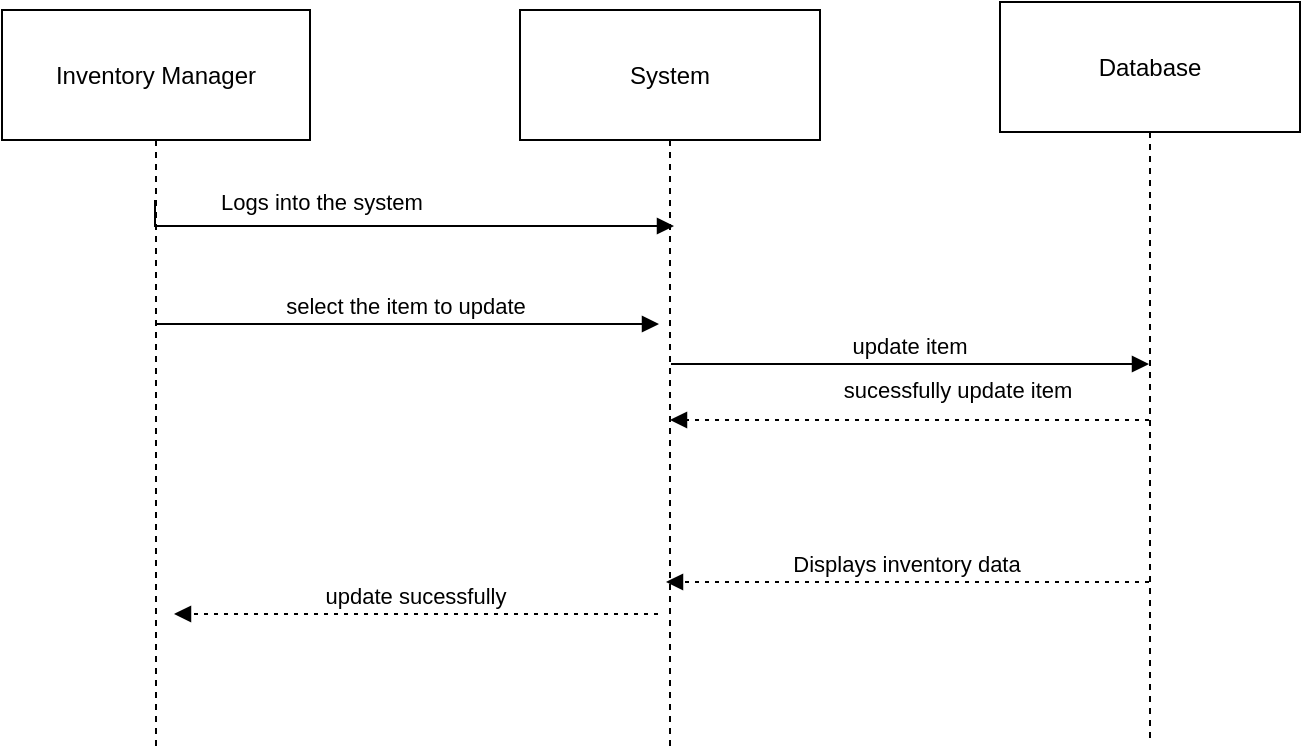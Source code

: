 <mxfile version="24.7.17">
  <diagram id="sU36z3RSc2uyWs5JoE2Y" name="Page-1">
    <mxGraphModel dx="1050" dy="1415" grid="0" gridSize="10" guides="1" tooltips="1" connect="1" arrows="1" fold="1" page="1" pageScale="1" pageWidth="1100" pageHeight="850" math="0" shadow="0">
      <root>
        <mxCell id="0" />
        <mxCell id="1" parent="0" />
        <mxCell id="2" value="Inventory Manager" style="shape=umlLifeline;perimeter=lifelinePerimeter;whiteSpace=wrap;container=1;dropTarget=0;collapsible=0;recursiveResize=0;outlineConnect=0;portConstraint=eastwest;newEdgeStyle={&quot;edgeStyle&quot;:&quot;elbowEdgeStyle&quot;,&quot;elbow&quot;:&quot;vertical&quot;,&quot;curved&quot;:0,&quot;rounded&quot;:0};size=65;" parent="1" vertex="1">
          <mxGeometry width="154" height="368" as="geometry" />
        </mxCell>
        <mxCell id="3" value="Database" style="shape=umlLifeline;perimeter=lifelinePerimeter;whiteSpace=wrap;container=1;dropTarget=0;collapsible=0;recursiveResize=0;outlineConnect=0;portConstraint=eastwest;newEdgeStyle={&quot;edgeStyle&quot;:&quot;elbowEdgeStyle&quot;,&quot;elbow&quot;:&quot;vertical&quot;,&quot;curved&quot;:0,&quot;rounded&quot;:0};size=65;" parent="1" vertex="1">
          <mxGeometry x="499" y="-4" width="150" height="368" as="geometry" />
        </mxCell>
        <mxCell id="4" value="System" style="shape=umlLifeline;perimeter=lifelinePerimeter;whiteSpace=wrap;container=1;dropTarget=0;collapsible=0;recursiveResize=0;outlineConnect=0;portConstraint=eastwest;newEdgeStyle={&quot;edgeStyle&quot;:&quot;elbowEdgeStyle&quot;,&quot;elbow&quot;:&quot;vertical&quot;,&quot;curved&quot;:0,&quot;rounded&quot;:0};size=65;" parent="1" vertex="1">
          <mxGeometry x="259" width="150" height="368" as="geometry" />
        </mxCell>
        <mxCell id="5" value="Logs into the system" style="verticalAlign=bottom;edgeStyle=elbowEdgeStyle;elbow=vertical;curved=0;rounded=0;endArrow=block;" parent="1" edge="1">
          <mxGeometry x="-0.292" y="3" relative="1" as="geometry">
            <Array as="points">
              <mxPoint x="356.5" y="108" />
            </Array>
            <mxPoint x="76.5" y="95" as="sourcePoint" />
            <mxPoint x="336" y="108" as="targetPoint" />
            <mxPoint as="offset" />
          </mxGeometry>
        </mxCell>
        <mxCell id="7" value="sucessfully update item" style="verticalAlign=bottom;edgeStyle=elbowEdgeStyle;elbow=vertical;curved=0;rounded=0;dashed=1;dashPattern=2 3;endArrow=block;" parent="1" source="3" target="4" edge="1">
          <mxGeometry x="-0.204" y="-6" relative="1" as="geometry">
            <Array as="points">
              <mxPoint x="424.5" y="205" />
            </Array>
            <mxPoint x="590" y="174" as="sourcePoint" />
            <mxPoint x="350" y="174" as="targetPoint" />
            <mxPoint as="offset" />
          </mxGeometry>
        </mxCell>
        <mxCell id="8" value="Displays inventory data" style="verticalAlign=bottom;edgeStyle=elbowEdgeStyle;elbow=vertical;curved=0;rounded=0;dashed=1;dashPattern=2 3;endArrow=block;" parent="1" source="3" edge="1">
          <mxGeometry relative="1" as="geometry">
            <Array as="points">
              <mxPoint x="565.5" y="286" />
            </Array>
            <mxPoint x="670" y="286" as="sourcePoint" />
            <mxPoint x="332" y="286" as="targetPoint" />
          </mxGeometry>
        </mxCell>
        <mxCell id="5UgCa54MVBSaMH75htND-8" value="select the item to update" style="verticalAlign=bottom;edgeStyle=elbowEdgeStyle;elbow=vertical;curved=0;rounded=0;endArrow=block;" edge="1" parent="1">
          <mxGeometry relative="1" as="geometry">
            <Array as="points">
              <mxPoint x="77" y="157" />
            </Array>
            <mxPoint x="78.5" y="157" as="sourcePoint" />
            <mxPoint x="328.5" y="157" as="targetPoint" />
          </mxGeometry>
        </mxCell>
        <mxCell id="5UgCa54MVBSaMH75htND-9" value="update item" style="verticalAlign=bottom;edgeStyle=elbowEdgeStyle;elbow=vertical;curved=0;rounded=0;endArrow=block;" edge="1" parent="1" target="3">
          <mxGeometry relative="1" as="geometry">
            <Array as="points" />
            <mxPoint x="334.5" y="177" as="sourcePoint" />
            <mxPoint x="515" y="175" as="targetPoint" />
          </mxGeometry>
        </mxCell>
        <mxCell id="5UgCa54MVBSaMH75htND-10" value="update sucessfully" style="verticalAlign=bottom;edgeStyle=elbowEdgeStyle;elbow=vertical;curved=0;rounded=0;dashed=1;dashPattern=2 3;endArrow=block;" edge="1" parent="1">
          <mxGeometry relative="1" as="geometry">
            <Array as="points">
              <mxPoint x="319.5" y="302" />
            </Array>
            <mxPoint x="328" y="302" as="sourcePoint" />
            <mxPoint x="86" y="302" as="targetPoint" />
          </mxGeometry>
        </mxCell>
      </root>
    </mxGraphModel>
  </diagram>
</mxfile>
